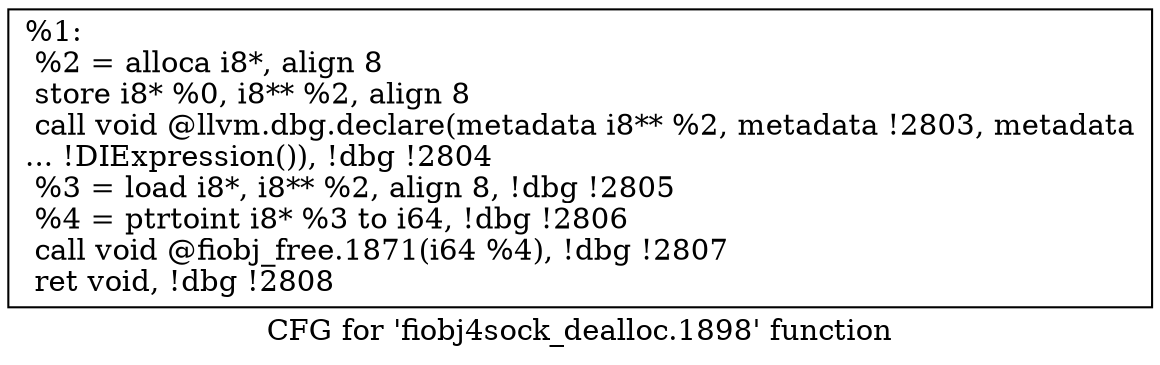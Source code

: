 digraph "CFG for 'fiobj4sock_dealloc.1898' function" {
	label="CFG for 'fiobj4sock_dealloc.1898' function";

	Node0x55685264ffc0 [shape=record,label="{%1:\l  %2 = alloca i8*, align 8\l  store i8* %0, i8** %2, align 8\l  call void @llvm.dbg.declare(metadata i8** %2, metadata !2803, metadata\l... !DIExpression()), !dbg !2804\l  %3 = load i8*, i8** %2, align 8, !dbg !2805\l  %4 = ptrtoint i8* %3 to i64, !dbg !2806\l  call void @fiobj_free.1871(i64 %4), !dbg !2807\l  ret void, !dbg !2808\l}"];
}
